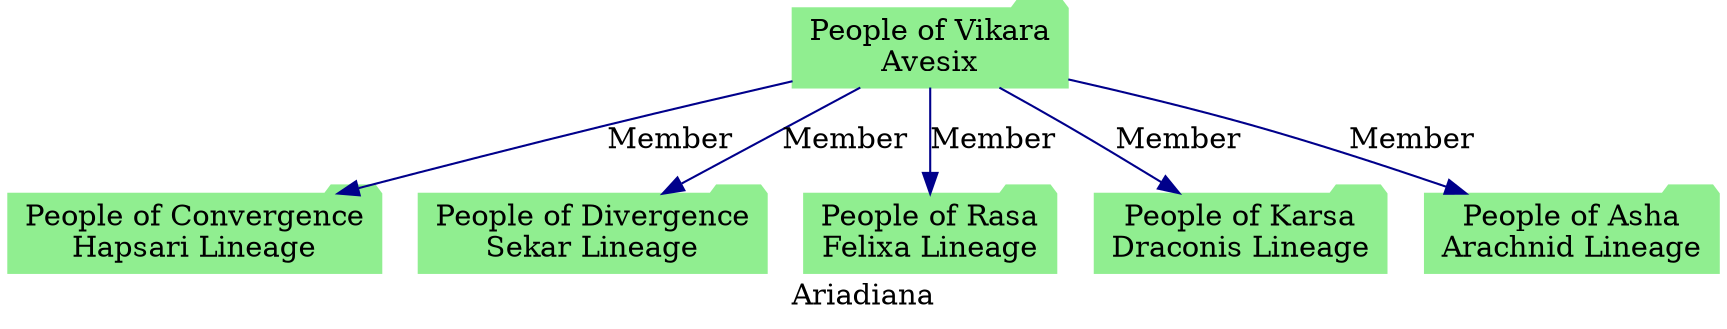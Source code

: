 strict digraph Ariadiana {
    label = "Ariadiana";
    style = filled;
    color = lightgray;
    node [shape = circle; style = filled; color = lightgreen;];
    
    avesix_t [label = "People of Vikara\nAvesix";comment = "";shape = folder;];
    hapsari_t [label = "People of Convergence\nHapsari Lineage";comment = "Sub House of Nawang Lineage";shape = folder;];
    sekar_t [label = "People of Divergence\nSekar Lineage";comment = "Sub House of Pawang Lineage";shape = folder;];
    felixa_t [label = "People of Rasa\nFelixa Lineage";comment = "";shape = folder;];
    draconis_t [label = "People of Karsa\nDraconis Lineage";comment = "";shape = folder;];
    arachnid_t [label = "People of Asha\nArachnid Lineage";comment = "";shape = folder;];
    
    avesix_t -> {hapsari_t sekar_t felixa_t draconis_t arachnid_t} [label = "Member"; color = darkblue; comment = "";];
}